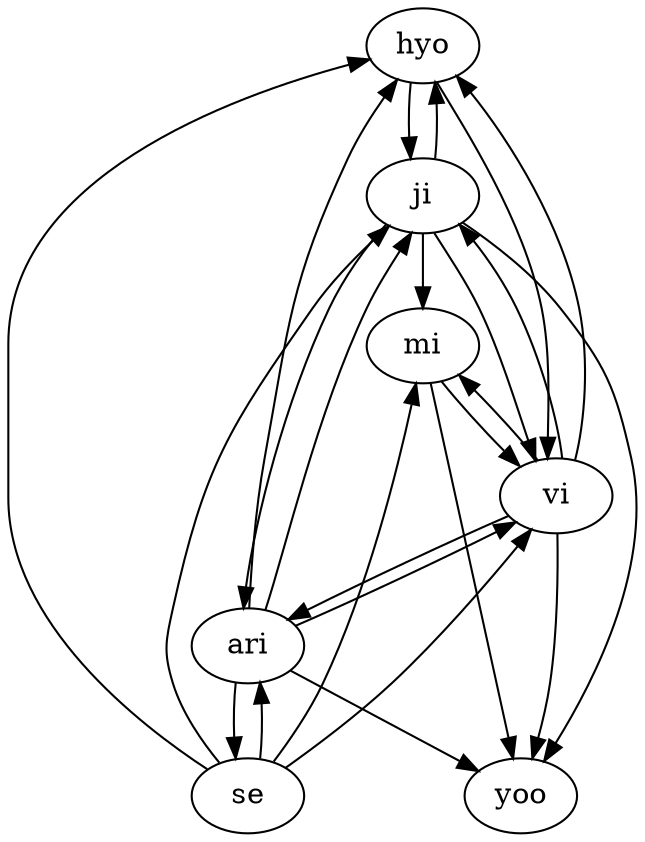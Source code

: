 digraph {
hyo->ji;
ji->hyo;
hyo->vi;
vi->hyo;
se->hyo;
ari->hyo;
ji->yoo;
ji->mi;
ji->vi;
vi->ji;
se->ji;
ji->ari;
ari->ji;
mi->yoo;
vi->yoo;
ari->yoo;
mi->vi;
vi->mi;
se->mi;
se->vi;
vi->ari;
ari->vi;
se->ari;
ari->se;
}